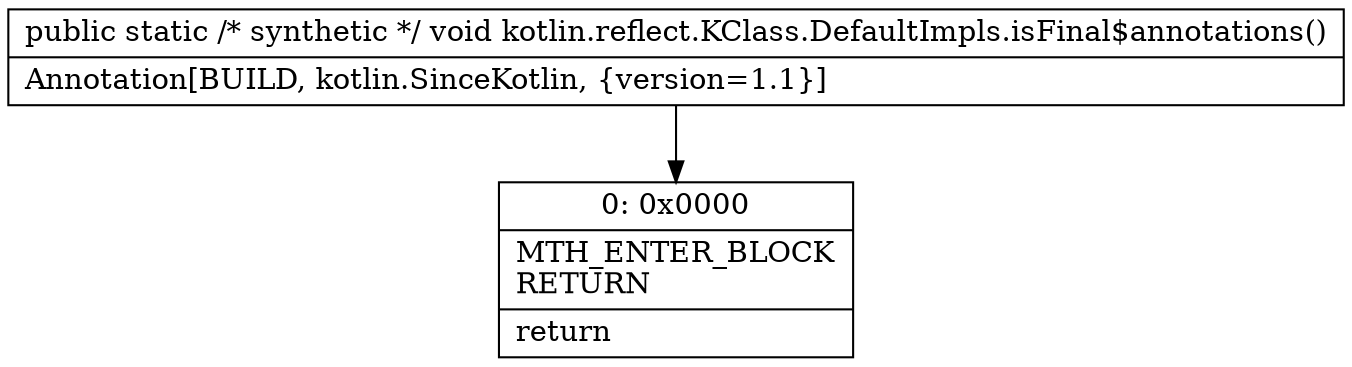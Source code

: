 digraph "CFG forkotlin.reflect.KClass.DefaultImpls.isFinal$annotations()V" {
Node_0 [shape=record,label="{0\:\ 0x0000|MTH_ENTER_BLOCK\lRETURN\l|return\l}"];
MethodNode[shape=record,label="{public static \/* synthetic *\/ void kotlin.reflect.KClass.DefaultImpls.isFinal$annotations()  | Annotation[BUILD, kotlin.SinceKotlin, \{version=1.1\}]\l}"];
MethodNode -> Node_0;
}

